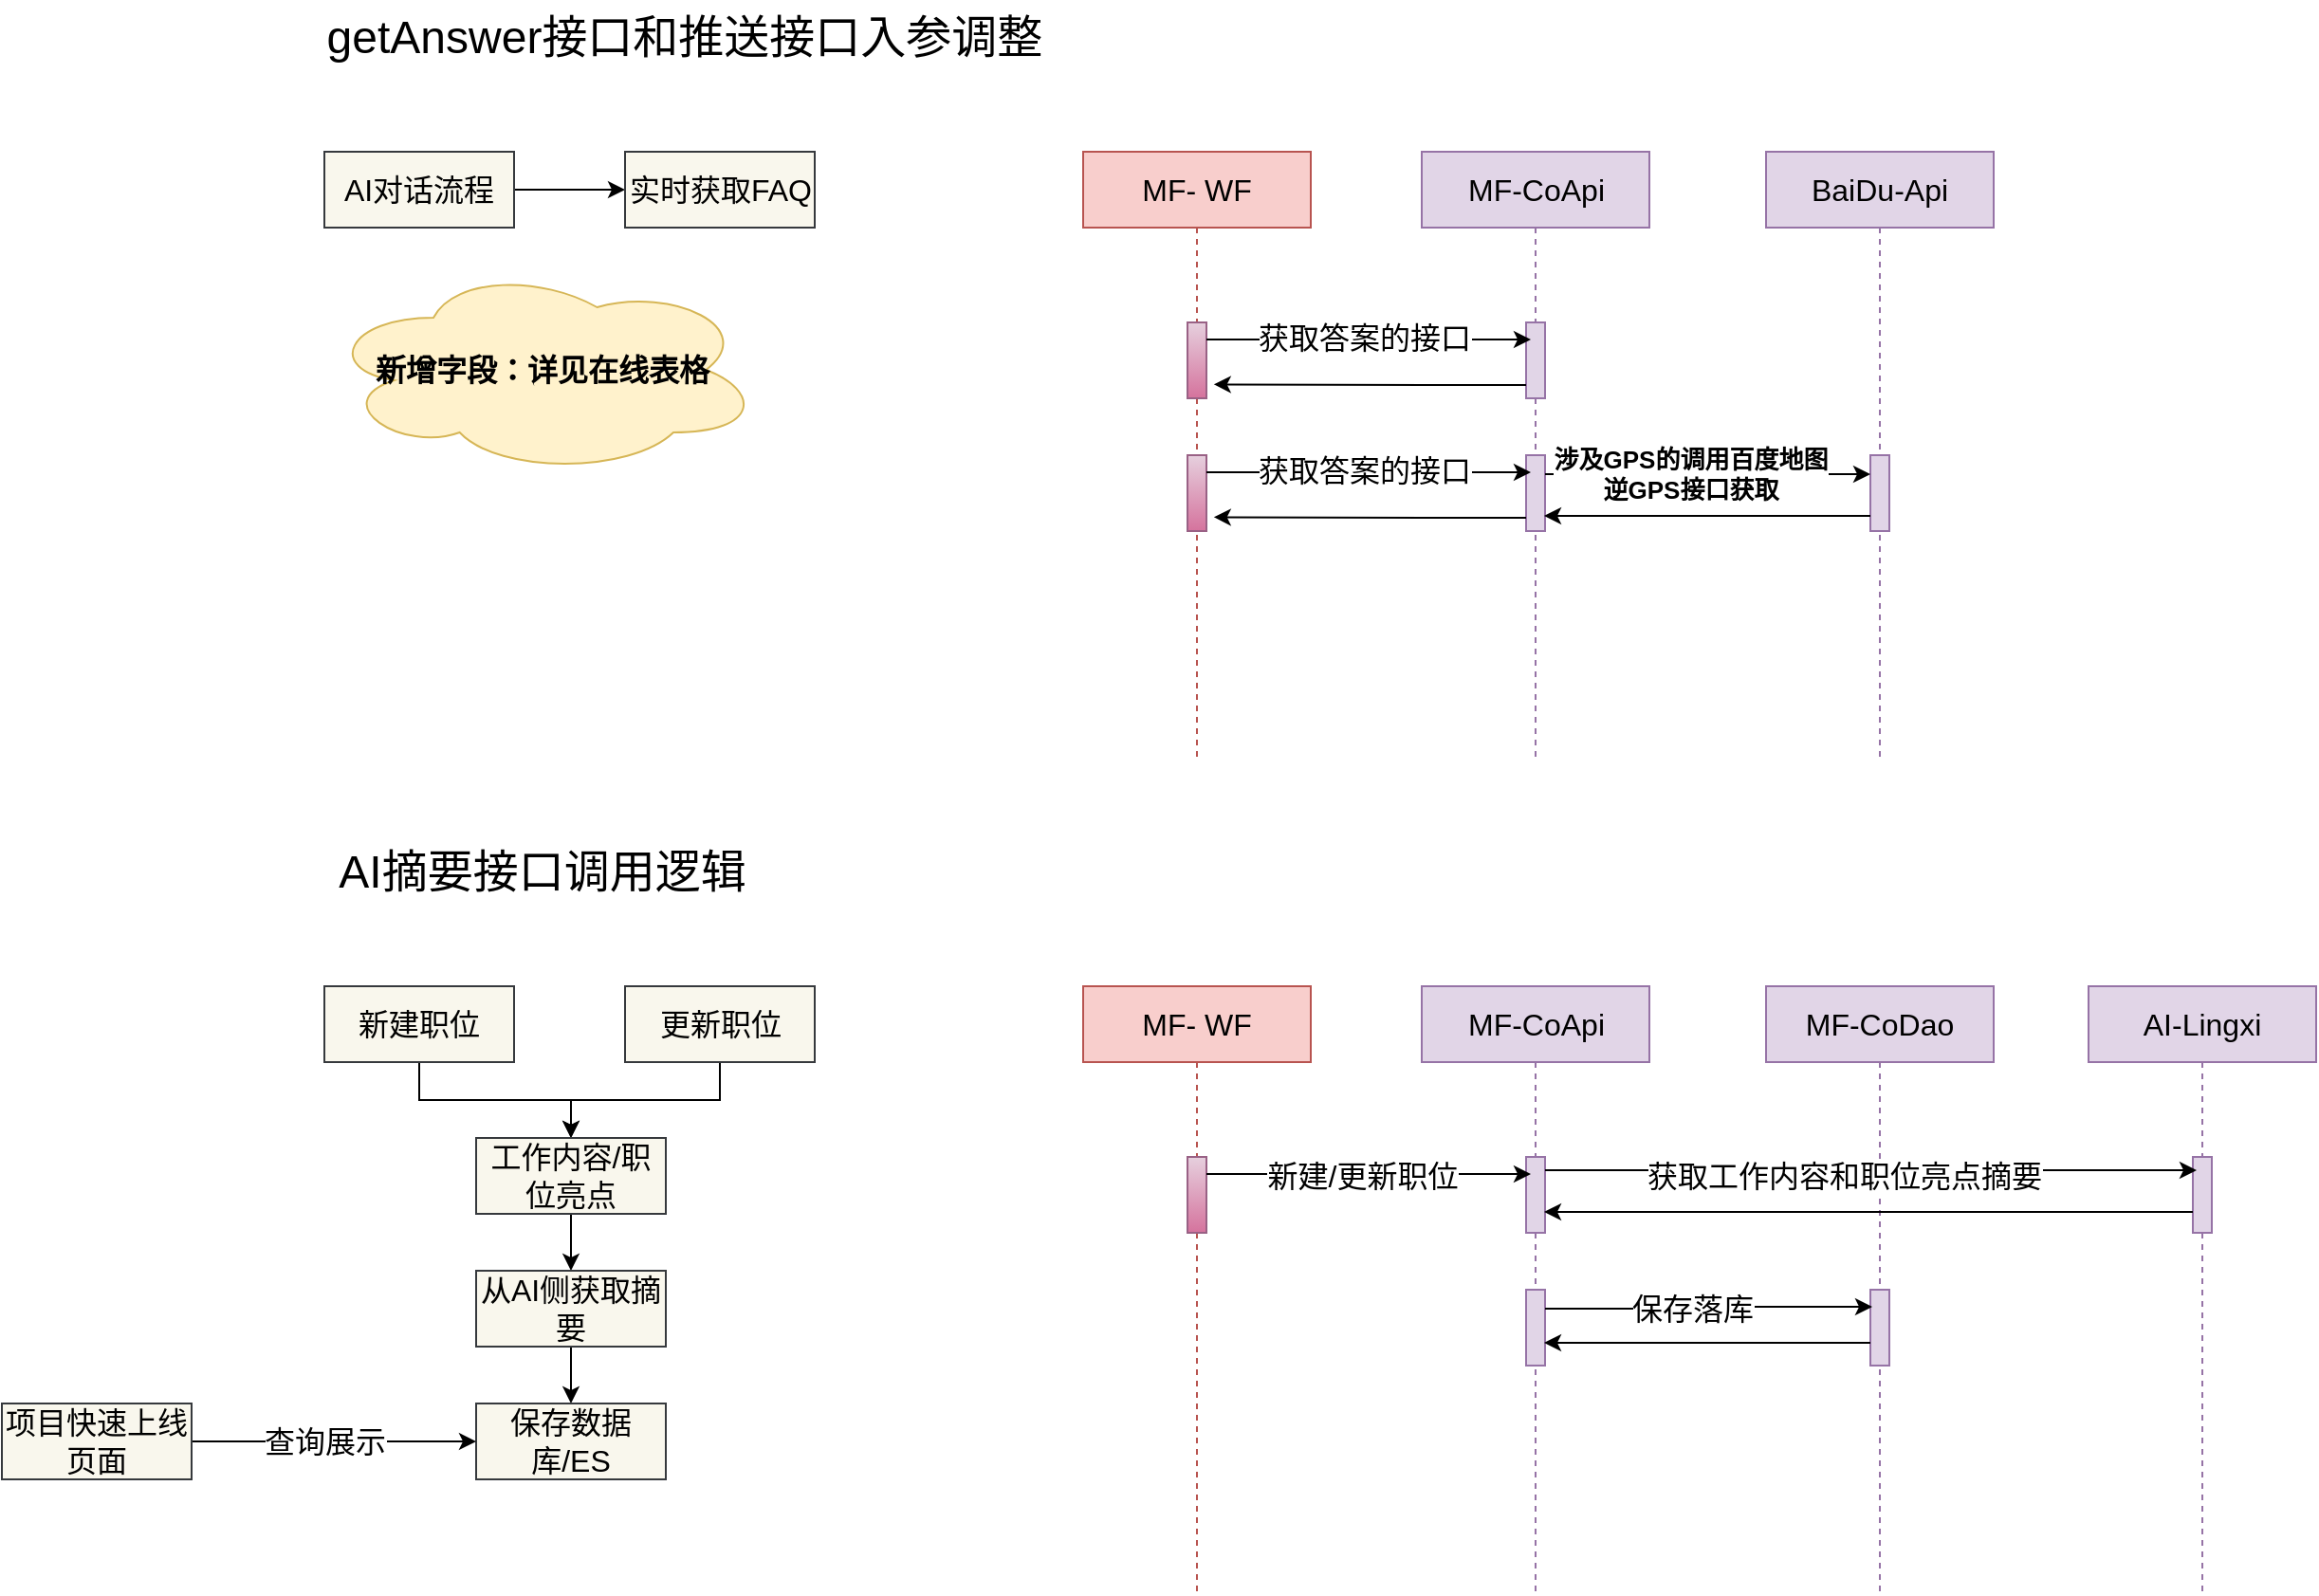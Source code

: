 <mxfile version="21.5.0" type="github">
  <diagram name="第 1 页" id="okgRd9AZlKehFwecoaof">
    <mxGraphModel dx="1834" dy="796" grid="1" gridSize="10" guides="1" tooltips="1" connect="1" arrows="1" fold="1" page="0" pageScale="1" pageWidth="827" pageHeight="1169" math="0" shadow="0">
      <root>
        <mxCell id="0" />
        <mxCell id="1" parent="0" />
        <mxCell id="PgGattzd3bPUR50WQWmN-2" value="getAnswer接口和推送接口入参调整" style="text;html=1;strokeColor=none;fillColor=none;align=center;verticalAlign=middle;whiteSpace=wrap;rounded=0;fontSize=24;" vertex="1" parent="1">
          <mxGeometry x="-120" y="80" width="380" height="40" as="geometry" />
        </mxCell>
        <mxCell id="PgGattzd3bPUR50WQWmN-3" value="" style="edgeStyle=orthogonalEdgeStyle;orthogonalLoop=1;jettySize=auto;html=1;" edge="1" parent="1" source="PgGattzd3bPUR50WQWmN-4" target="PgGattzd3bPUR50WQWmN-5">
          <mxGeometry relative="1" as="geometry" />
        </mxCell>
        <mxCell id="PgGattzd3bPUR50WQWmN-4" value="AI对话流程" style="whiteSpace=wrap;html=1;verticalAlign=middle;labelBackgroundColor=none;fontSize=16;fillColor=#f9f7ed;strokeColor=#36393d;rounded=0;" vertex="1" parent="1">
          <mxGeometry x="-120" y="160" width="100" height="40" as="geometry" />
        </mxCell>
        <mxCell id="PgGattzd3bPUR50WQWmN-5" value="实时获取FAQ" style="whiteSpace=wrap;html=1;verticalAlign=middle;labelBackgroundColor=none;fontSize=16;fillColor=#f9f7ed;strokeColor=#36393d;rounded=0;" vertex="1" parent="1">
          <mxGeometry x="38.5" y="160" width="100" height="40" as="geometry" />
        </mxCell>
        <mxCell id="PgGattzd3bPUR50WQWmN-6" value="MF- WF" style="shape=umlLifeline;perimeter=lifelinePerimeter;whiteSpace=wrap;html=1;container=1;collapsible=0;recursiveResize=0;outlineConnect=0;rounded=0;fontFamily=Helvetica;fontSize=16;strokeColor=#b85450;fillColor=#f8cecc;" vertex="1" parent="1">
          <mxGeometry x="280" y="160" width="120" height="320" as="geometry" />
        </mxCell>
        <mxCell id="PgGattzd3bPUR50WQWmN-7" value="" style="html=1;points=[];perimeter=orthogonalPerimeter;rounded=0;fontFamily=Helvetica;fontSize=19;strokeColor=#996185;fillColor=#e6d0de;gradientColor=#d5739d;" vertex="1" parent="PgGattzd3bPUR50WQWmN-6">
          <mxGeometry x="55" y="90" width="10" height="40" as="geometry" />
        </mxCell>
        <mxCell id="PgGattzd3bPUR50WQWmN-8" value="MF-CoApi" style="shape=umlLifeline;perimeter=lifelinePerimeter;whiteSpace=wrap;html=1;container=1;collapsible=0;recursiveResize=0;outlineConnect=0;rounded=0;fontFamily=Helvetica;fontSize=16;strokeColor=#9673a6;fillColor=#e1d5e7;" vertex="1" parent="1">
          <mxGeometry x="458.5" y="160" width="120" height="320" as="geometry" />
        </mxCell>
        <mxCell id="PgGattzd3bPUR50WQWmN-9" value="" style="html=1;points=[];perimeter=orthogonalPerimeter;rounded=0;fontFamily=Helvetica;fontSize=19;strokeColor=#9673a6;fillColor=#e1d5e7;" vertex="1" parent="PgGattzd3bPUR50WQWmN-8">
          <mxGeometry x="55" y="90" width="10" height="40" as="geometry" />
        </mxCell>
        <mxCell id="PgGattzd3bPUR50WQWmN-16" value="" style="html=1;points=[];perimeter=orthogonalPerimeter;rounded=0;fontFamily=Helvetica;fontSize=19;strokeColor=#996185;fillColor=#e6d0de;gradientColor=#d5739d;" vertex="1" parent="PgGattzd3bPUR50WQWmN-8">
          <mxGeometry x="-123.5" y="160" width="10" height="40" as="geometry" />
        </mxCell>
        <mxCell id="PgGattzd3bPUR50WQWmN-17" value="" style="html=1;points=[];perimeter=orthogonalPerimeter;rounded=0;fontFamily=Helvetica;fontSize=19;strokeColor=#9673a6;fillColor=#e1d5e7;" vertex="1" parent="PgGattzd3bPUR50WQWmN-8">
          <mxGeometry x="55" y="160" width="10" height="40" as="geometry" />
        </mxCell>
        <mxCell id="PgGattzd3bPUR50WQWmN-18" style="edgeStyle=orthogonalEdgeStyle;orthogonalLoop=1;jettySize=auto;html=1;entryX=0.25;entryY=0.225;entryDx=0;entryDy=0;entryPerimeter=0;" edge="1" parent="PgGattzd3bPUR50WQWmN-8" source="PgGattzd3bPUR50WQWmN-16" target="PgGattzd3bPUR50WQWmN-17">
          <mxGeometry relative="1" as="geometry">
            <Array as="points">
              <mxPoint x="-78.5" y="169" />
              <mxPoint x="-78.5" y="169" />
            </Array>
          </mxGeometry>
        </mxCell>
        <mxCell id="PgGattzd3bPUR50WQWmN-19" value="获取答案的接口" style="edgeLabel;html=1;align=center;verticalAlign=middle;resizable=0;points=[];fontSize=16;" vertex="1" connectable="0" parent="PgGattzd3bPUR50WQWmN-18">
          <mxGeometry x="-0.029" y="1" relative="1" as="geometry">
            <mxPoint as="offset" />
          </mxGeometry>
        </mxCell>
        <mxCell id="PgGattzd3bPUR50WQWmN-20" style="edgeStyle=orthogonalEdgeStyle;orthogonalLoop=1;jettySize=auto;html=1;entryX=1.389;entryY=0.817;entryDx=0;entryDy=0;entryPerimeter=0;" edge="1" parent="PgGattzd3bPUR50WQWmN-8" source="PgGattzd3bPUR50WQWmN-17" target="PgGattzd3bPUR50WQWmN-16">
          <mxGeometry relative="1" as="geometry">
            <Array as="points">
              <mxPoint x="11.5" y="193" />
              <mxPoint x="11.5" y="193" />
            </Array>
          </mxGeometry>
        </mxCell>
        <mxCell id="PgGattzd3bPUR50WQWmN-10" style="edgeStyle=orthogonalEdgeStyle;orthogonalLoop=1;jettySize=auto;html=1;entryX=0.25;entryY=0.225;entryDx=0;entryDy=0;entryPerimeter=0;" edge="1" parent="1" source="PgGattzd3bPUR50WQWmN-7" target="PgGattzd3bPUR50WQWmN-9">
          <mxGeometry relative="1" as="geometry">
            <Array as="points">
              <mxPoint x="380" y="259" />
              <mxPoint x="380" y="259" />
            </Array>
          </mxGeometry>
        </mxCell>
        <mxCell id="PgGattzd3bPUR50WQWmN-11" value="获取答案的接口" style="edgeLabel;html=1;align=center;verticalAlign=middle;resizable=0;points=[];fontSize=16;" vertex="1" connectable="0" parent="PgGattzd3bPUR50WQWmN-10">
          <mxGeometry x="-0.029" y="1" relative="1" as="geometry">
            <mxPoint as="offset" />
          </mxGeometry>
        </mxCell>
        <mxCell id="PgGattzd3bPUR50WQWmN-12" style="edgeStyle=orthogonalEdgeStyle;orthogonalLoop=1;jettySize=auto;html=1;entryX=1.389;entryY=0.817;entryDx=0;entryDy=0;entryPerimeter=0;" edge="1" parent="1" source="PgGattzd3bPUR50WQWmN-9" target="PgGattzd3bPUR50WQWmN-7">
          <mxGeometry relative="1" as="geometry">
            <Array as="points">
              <mxPoint x="470" y="283" />
              <mxPoint x="470" y="283" />
            </Array>
          </mxGeometry>
        </mxCell>
        <mxCell id="PgGattzd3bPUR50WQWmN-13" value="新增字段：详见在线表格" style="ellipse;shape=cloud;whiteSpace=wrap;html=1;fillColor=#fff2cc;strokeColor=#d6b656;fontSize=16;fontStyle=1" vertex="1" parent="1">
          <mxGeometry x="-120" y="220" width="230" height="110" as="geometry" />
        </mxCell>
        <mxCell id="PgGattzd3bPUR50WQWmN-14" value="BaiDu-Api" style="shape=umlLifeline;perimeter=lifelinePerimeter;whiteSpace=wrap;html=1;container=1;collapsible=0;recursiveResize=0;outlineConnect=0;rounded=0;fontFamily=Helvetica;fontSize=16;strokeColor=#9673a6;fillColor=#e1d5e7;" vertex="1" parent="1">
          <mxGeometry x="640" y="160" width="120" height="320" as="geometry" />
        </mxCell>
        <mxCell id="PgGattzd3bPUR50WQWmN-15" value="" style="html=1;points=[];perimeter=orthogonalPerimeter;rounded=0;fontFamily=Helvetica;fontSize=19;strokeColor=#9673a6;fillColor=#e1d5e7;" vertex="1" parent="PgGattzd3bPUR50WQWmN-14">
          <mxGeometry x="55" y="160" width="10" height="40" as="geometry" />
        </mxCell>
        <mxCell id="PgGattzd3bPUR50WQWmN-21" style="edgeStyle=orthogonalEdgeStyle;rounded=0;orthogonalLoop=1;jettySize=auto;html=1;entryX=0;entryY=0.25;entryDx=0;entryDy=0;entryPerimeter=0;" edge="1" parent="1" source="PgGattzd3bPUR50WQWmN-17" target="PgGattzd3bPUR50WQWmN-15">
          <mxGeometry relative="1" as="geometry">
            <Array as="points">
              <mxPoint x="560" y="330" />
              <mxPoint x="560" y="330" />
            </Array>
          </mxGeometry>
        </mxCell>
        <mxCell id="PgGattzd3bPUR50WQWmN-23" value="涉及GPS的调用百度地图&lt;br style=&quot;font-size: 13px;&quot;&gt;逆GPS接口获取" style="edgeLabel;html=1;align=center;verticalAlign=middle;resizable=0;points=[];fontSize=13;fontStyle=1" vertex="1" connectable="0" parent="PgGattzd3bPUR50WQWmN-21">
          <mxGeometry x="-0.609" y="-1" relative="1" as="geometry">
            <mxPoint x="43" y="-1" as="offset" />
          </mxGeometry>
        </mxCell>
        <mxCell id="PgGattzd3bPUR50WQWmN-22" style="edgeStyle=orthogonalEdgeStyle;rounded=0;orthogonalLoop=1;jettySize=auto;html=1;entryX=0.95;entryY=0.8;entryDx=0;entryDy=0;entryPerimeter=0;" edge="1" parent="1" source="PgGattzd3bPUR50WQWmN-15" target="PgGattzd3bPUR50WQWmN-17">
          <mxGeometry relative="1" as="geometry">
            <Array as="points">
              <mxPoint x="650" y="352" />
              <mxPoint x="650" y="352" />
            </Array>
          </mxGeometry>
        </mxCell>
        <mxCell id="PgGattzd3bPUR50WQWmN-24" value="AI摘要接口调用逻辑" style="text;html=1;strokeColor=none;fillColor=none;align=center;verticalAlign=middle;whiteSpace=wrap;rounded=0;fontSize=24;" vertex="1" parent="1">
          <mxGeometry x="-120" y="520" width="230" height="40" as="geometry" />
        </mxCell>
        <mxCell id="PgGattzd3bPUR50WQWmN-26" value="MF- WF" style="shape=umlLifeline;perimeter=lifelinePerimeter;whiteSpace=wrap;html=1;container=1;collapsible=0;recursiveResize=0;outlineConnect=0;rounded=0;fontFamily=Helvetica;fontSize=16;strokeColor=#b85450;fillColor=#f8cecc;" vertex="1" parent="1">
          <mxGeometry x="280" y="600" width="120" height="320" as="geometry" />
        </mxCell>
        <mxCell id="PgGattzd3bPUR50WQWmN-27" value="" style="html=1;points=[];perimeter=orthogonalPerimeter;rounded=0;fontFamily=Helvetica;fontSize=19;strokeColor=#996185;fillColor=#e6d0de;gradientColor=#d5739d;" vertex="1" parent="PgGattzd3bPUR50WQWmN-26">
          <mxGeometry x="55" y="90" width="10" height="40" as="geometry" />
        </mxCell>
        <mxCell id="PgGattzd3bPUR50WQWmN-28" value="MF-CoApi" style="shape=umlLifeline;perimeter=lifelinePerimeter;whiteSpace=wrap;html=1;container=1;collapsible=0;recursiveResize=0;outlineConnect=0;rounded=0;fontFamily=Helvetica;fontSize=16;strokeColor=#9673a6;fillColor=#e1d5e7;" vertex="1" parent="1">
          <mxGeometry x="458.5" y="600" width="120" height="320" as="geometry" />
        </mxCell>
        <mxCell id="PgGattzd3bPUR50WQWmN-29" value="" style="html=1;points=[];perimeter=orthogonalPerimeter;rounded=0;fontFamily=Helvetica;fontSize=19;strokeColor=#9673a6;fillColor=#e1d5e7;" vertex="1" parent="PgGattzd3bPUR50WQWmN-28">
          <mxGeometry x="55" y="90" width="10" height="40" as="geometry" />
        </mxCell>
        <mxCell id="PgGattzd3bPUR50WQWmN-31" value="" style="html=1;points=[];perimeter=orthogonalPerimeter;rounded=0;fontFamily=Helvetica;fontSize=19;strokeColor=#9673a6;fillColor=#e1d5e7;" vertex="1" parent="PgGattzd3bPUR50WQWmN-28">
          <mxGeometry x="55" y="160" width="10" height="40" as="geometry" />
        </mxCell>
        <mxCell id="PgGattzd3bPUR50WQWmN-35" style="edgeStyle=orthogonalEdgeStyle;orthogonalLoop=1;jettySize=auto;html=1;entryX=0.25;entryY=0.225;entryDx=0;entryDy=0;entryPerimeter=0;" edge="1" parent="1" source="PgGattzd3bPUR50WQWmN-27" target="PgGattzd3bPUR50WQWmN-29">
          <mxGeometry relative="1" as="geometry">
            <Array as="points">
              <mxPoint x="380" y="699" />
              <mxPoint x="380" y="699" />
            </Array>
          </mxGeometry>
        </mxCell>
        <mxCell id="PgGattzd3bPUR50WQWmN-76" value="新建/更新职位" style="edgeLabel;html=1;align=center;verticalAlign=middle;resizable=0;points=[];fontSize=16;" vertex="1" connectable="0" parent="PgGattzd3bPUR50WQWmN-35">
          <mxGeometry x="-0.041" y="-1" relative="1" as="geometry">
            <mxPoint as="offset" />
          </mxGeometry>
        </mxCell>
        <mxCell id="PgGattzd3bPUR50WQWmN-38" value="MF-CoDao" style="shape=umlLifeline;perimeter=lifelinePerimeter;whiteSpace=wrap;html=1;container=1;collapsible=0;recursiveResize=0;outlineConnect=0;rounded=0;fontFamily=Helvetica;fontSize=16;strokeColor=#9673a6;fillColor=#e1d5e7;" vertex="1" parent="1">
          <mxGeometry x="640" y="600" width="120" height="320" as="geometry" />
        </mxCell>
        <mxCell id="PgGattzd3bPUR50WQWmN-39" value="" style="html=1;points=[];perimeter=orthogonalPerimeter;rounded=0;fontFamily=Helvetica;fontSize=19;strokeColor=#9673a6;fillColor=#e1d5e7;" vertex="1" parent="PgGattzd3bPUR50WQWmN-38">
          <mxGeometry x="55" y="160" width="10" height="40" as="geometry" />
        </mxCell>
        <mxCell id="PgGattzd3bPUR50WQWmN-66" style="edgeStyle=orthogonalEdgeStyle;rounded=0;orthogonalLoop=1;jettySize=auto;html=1;entryX=0.5;entryY=0;entryDx=0;entryDy=0;" edge="1" parent="1" source="PgGattzd3bPUR50WQWmN-61" target="PgGattzd3bPUR50WQWmN-64">
          <mxGeometry relative="1" as="geometry" />
        </mxCell>
        <mxCell id="PgGattzd3bPUR50WQWmN-61" value="新建职位" style="whiteSpace=wrap;html=1;verticalAlign=middle;labelBackgroundColor=none;fontSize=16;fillColor=#f9f7ed;strokeColor=#36393d;rounded=0;" vertex="1" parent="1">
          <mxGeometry x="-120" y="600" width="100" height="40" as="geometry" />
        </mxCell>
        <mxCell id="PgGattzd3bPUR50WQWmN-65" style="edgeStyle=orthogonalEdgeStyle;rounded=0;orthogonalLoop=1;jettySize=auto;html=1;entryX=0.5;entryY=0;entryDx=0;entryDy=0;" edge="1" parent="1" source="PgGattzd3bPUR50WQWmN-63" target="PgGattzd3bPUR50WQWmN-64">
          <mxGeometry relative="1" as="geometry" />
        </mxCell>
        <mxCell id="PgGattzd3bPUR50WQWmN-63" value="更新职位" style="whiteSpace=wrap;html=1;verticalAlign=middle;labelBackgroundColor=none;fontSize=16;fillColor=#f9f7ed;strokeColor=#36393d;rounded=0;" vertex="1" parent="1">
          <mxGeometry x="38.5" y="600" width="100" height="40" as="geometry" />
        </mxCell>
        <mxCell id="PgGattzd3bPUR50WQWmN-70" value="" style="edgeStyle=orthogonalEdgeStyle;rounded=0;orthogonalLoop=1;jettySize=auto;html=1;" edge="1" parent="1" source="PgGattzd3bPUR50WQWmN-64" target="PgGattzd3bPUR50WQWmN-69">
          <mxGeometry relative="1" as="geometry" />
        </mxCell>
        <mxCell id="PgGattzd3bPUR50WQWmN-64" value="工作内容/职位亮点" style="whiteSpace=wrap;html=1;verticalAlign=middle;labelBackgroundColor=none;fontSize=16;fillColor=#f9f7ed;strokeColor=#36393d;rounded=0;" vertex="1" parent="1">
          <mxGeometry x="-40" y="680" width="100" height="40" as="geometry" />
        </mxCell>
        <mxCell id="PgGattzd3bPUR50WQWmN-72" value="" style="edgeStyle=orthogonalEdgeStyle;rounded=0;orthogonalLoop=1;jettySize=auto;html=1;" edge="1" parent="1" source="PgGattzd3bPUR50WQWmN-69" target="PgGattzd3bPUR50WQWmN-71">
          <mxGeometry relative="1" as="geometry" />
        </mxCell>
        <mxCell id="PgGattzd3bPUR50WQWmN-69" value="从AI侧获取摘要" style="whiteSpace=wrap;html=1;verticalAlign=middle;labelBackgroundColor=none;fontSize=16;fillColor=#f9f7ed;strokeColor=#36393d;rounded=0;" vertex="1" parent="1">
          <mxGeometry x="-40" y="750" width="100" height="40" as="geometry" />
        </mxCell>
        <mxCell id="PgGattzd3bPUR50WQWmN-71" value="保存数据库/ES" style="whiteSpace=wrap;html=1;verticalAlign=middle;labelBackgroundColor=none;fontSize=16;fillColor=#f9f7ed;strokeColor=#36393d;rounded=0;" vertex="1" parent="1">
          <mxGeometry x="-40" y="820" width="100" height="40" as="geometry" />
        </mxCell>
        <mxCell id="PgGattzd3bPUR50WQWmN-74" style="edgeStyle=orthogonalEdgeStyle;rounded=0;orthogonalLoop=1;jettySize=auto;html=1;" edge="1" parent="1" source="PgGattzd3bPUR50WQWmN-73" target="PgGattzd3bPUR50WQWmN-71">
          <mxGeometry relative="1" as="geometry" />
        </mxCell>
        <mxCell id="PgGattzd3bPUR50WQWmN-75" value="查询展示" style="edgeLabel;html=1;align=center;verticalAlign=middle;resizable=0;points=[];fontSize=16;" vertex="1" connectable="0" parent="PgGattzd3bPUR50WQWmN-74">
          <mxGeometry x="-0.36" relative="1" as="geometry">
            <mxPoint x="22" as="offset" />
          </mxGeometry>
        </mxCell>
        <mxCell id="PgGattzd3bPUR50WQWmN-73" value="项目快速上线页面" style="whiteSpace=wrap;html=1;verticalAlign=middle;labelBackgroundColor=none;fontSize=16;fillColor=#f9f7ed;strokeColor=#36393d;rounded=0;" vertex="1" parent="1">
          <mxGeometry x="-290" y="820" width="100" height="40" as="geometry" />
        </mxCell>
        <mxCell id="PgGattzd3bPUR50WQWmN-79" value="AI-Lingxi" style="shape=umlLifeline;perimeter=lifelinePerimeter;whiteSpace=wrap;html=1;container=1;collapsible=0;recursiveResize=0;outlineConnect=0;rounded=0;fontFamily=Helvetica;fontSize=16;strokeColor=#9673a6;fillColor=#e1d5e7;" vertex="1" parent="1">
          <mxGeometry x="810" y="600" width="120" height="320" as="geometry" />
        </mxCell>
        <mxCell id="PgGattzd3bPUR50WQWmN-81" value="" style="html=1;points=[];perimeter=orthogonalPerimeter;rounded=0;fontFamily=Helvetica;fontSize=19;strokeColor=#9673a6;fillColor=#e1d5e7;" vertex="1" parent="PgGattzd3bPUR50WQWmN-79">
          <mxGeometry x="55" y="90" width="10" height="40" as="geometry" />
        </mxCell>
        <mxCell id="PgGattzd3bPUR50WQWmN-82" style="edgeStyle=orthogonalEdgeStyle;rounded=0;orthogonalLoop=1;jettySize=auto;html=1;entryX=0.2;entryY=0.175;entryDx=0;entryDy=0;entryPerimeter=0;" edge="1" parent="1" source="PgGattzd3bPUR50WQWmN-29" target="PgGattzd3bPUR50WQWmN-81">
          <mxGeometry relative="1" as="geometry">
            <Array as="points">
              <mxPoint x="610" y="697" />
              <mxPoint x="610" y="697" />
            </Array>
          </mxGeometry>
        </mxCell>
        <mxCell id="PgGattzd3bPUR50WQWmN-84" value="获取工作内容和职位亮点摘要" style="edgeLabel;html=1;align=center;verticalAlign=middle;resizable=0;points=[];fontSize=16;" vertex="1" connectable="0" parent="PgGattzd3bPUR50WQWmN-82">
          <mxGeometry x="-0.182" relative="1" as="geometry">
            <mxPoint x="17" y="3" as="offset" />
          </mxGeometry>
        </mxCell>
        <mxCell id="PgGattzd3bPUR50WQWmN-83" style="edgeStyle=orthogonalEdgeStyle;rounded=0;orthogonalLoop=1;jettySize=auto;html=1;entryX=0.95;entryY=0.725;entryDx=0;entryDy=0;entryPerimeter=0;" edge="1" parent="1" source="PgGattzd3bPUR50WQWmN-81" target="PgGattzd3bPUR50WQWmN-29">
          <mxGeometry relative="1" as="geometry">
            <Array as="points">
              <mxPoint x="780" y="719" />
              <mxPoint x="780" y="719" />
            </Array>
          </mxGeometry>
        </mxCell>
        <mxCell id="PgGattzd3bPUR50WQWmN-85" style="edgeStyle=orthogonalEdgeStyle;rounded=0;orthogonalLoop=1;jettySize=auto;html=1;entryX=0.1;entryY=0.225;entryDx=0;entryDy=0;entryPerimeter=0;" edge="1" parent="1" source="PgGattzd3bPUR50WQWmN-31" target="PgGattzd3bPUR50WQWmN-39">
          <mxGeometry relative="1" as="geometry">
            <Array as="points">
              <mxPoint x="609" y="770" />
              <mxPoint x="609" y="769" />
            </Array>
          </mxGeometry>
        </mxCell>
        <mxCell id="PgGattzd3bPUR50WQWmN-86" value="保存落库" style="edgeLabel;html=1;align=center;verticalAlign=middle;resizable=0;points=[];fontSize=16;" vertex="1" connectable="0" parent="PgGattzd3bPUR50WQWmN-85">
          <mxGeometry x="-0.107" relative="1" as="geometry">
            <mxPoint as="offset" />
          </mxGeometry>
        </mxCell>
        <mxCell id="PgGattzd3bPUR50WQWmN-87" style="edgeStyle=orthogonalEdgeStyle;rounded=0;orthogonalLoop=1;jettySize=auto;html=1;entryX=0.95;entryY=0.7;entryDx=0;entryDy=0;entryPerimeter=0;" edge="1" parent="1" source="PgGattzd3bPUR50WQWmN-39" target="PgGattzd3bPUR50WQWmN-31">
          <mxGeometry relative="1" as="geometry">
            <Array as="points">
              <mxPoint x="650" y="788" />
              <mxPoint x="650" y="788" />
            </Array>
          </mxGeometry>
        </mxCell>
      </root>
    </mxGraphModel>
  </diagram>
</mxfile>
